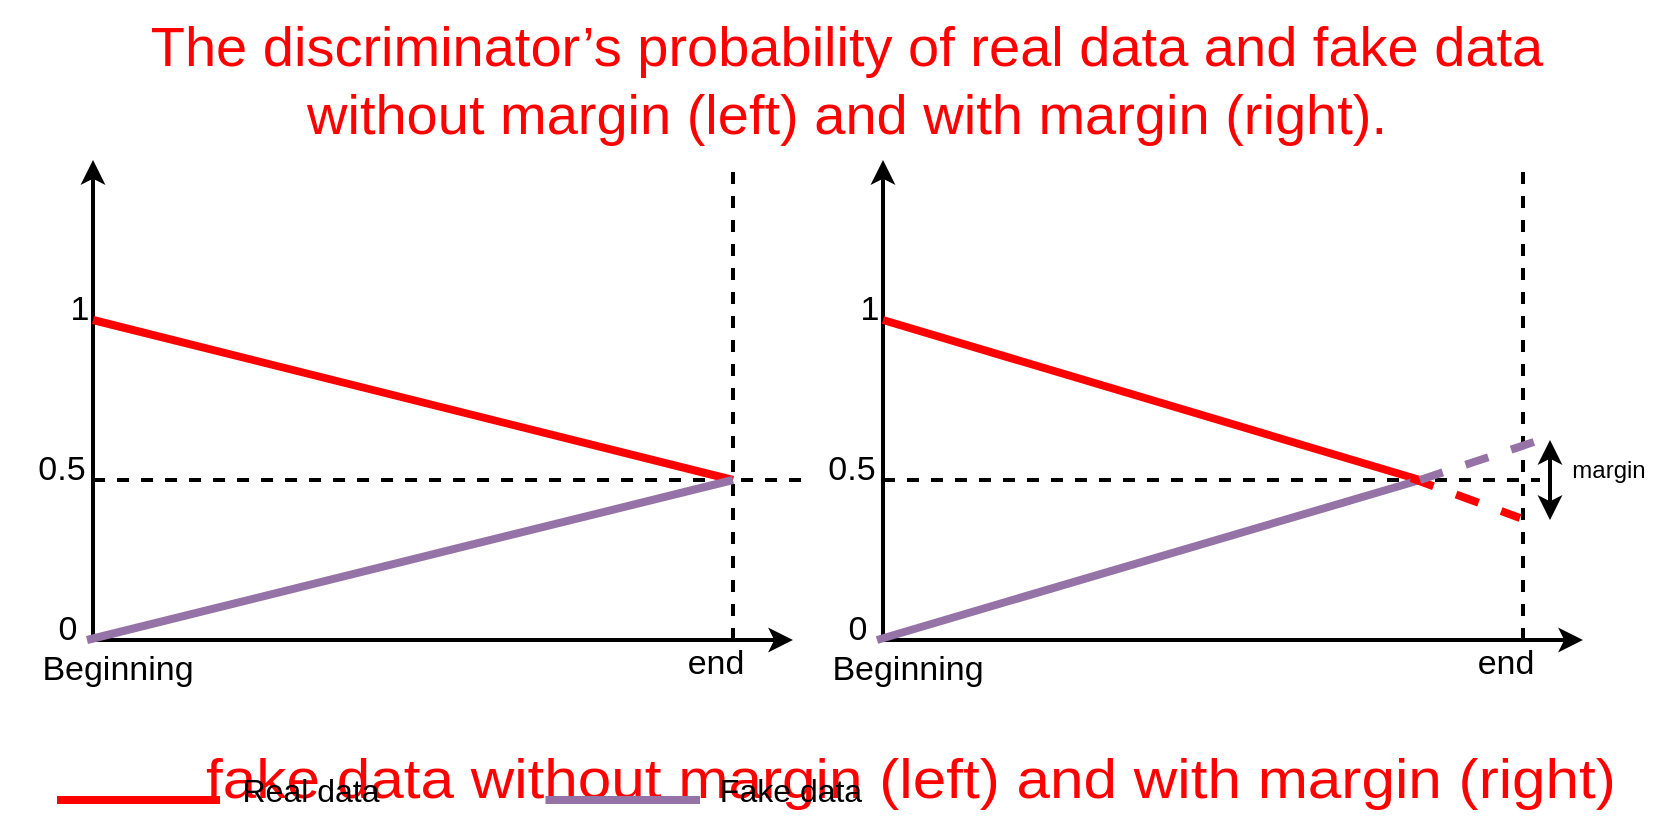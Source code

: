 <mxfile version="22.1.3" type="github">
  <diagram name="Page-1" id="xanJDPaVtpuf2QOxGpdZ">
    <mxGraphModel dx="2261" dy="1996" grid="1" gridSize="10" guides="1" tooltips="1" connect="1" arrows="1" fold="1" page="1" pageScale="1" pageWidth="827" pageHeight="1169" math="0" shadow="0">
      <root>
        <mxCell id="0" />
        <mxCell id="1" parent="0" />
        <mxCell id="lr0zPC8sNIRFxPN0SUq7-1" value="" style="endArrow=classic;html=1;rounded=0;strokeWidth=2;" edge="1" parent="1">
          <mxGeometry width="50" height="50" relative="1" as="geometry">
            <mxPoint x="35.5" y="-760" as="sourcePoint" />
            <mxPoint x="35.5" y="-1000" as="targetPoint" />
          </mxGeometry>
        </mxCell>
        <mxCell id="lr0zPC8sNIRFxPN0SUq7-2" value="" style="endArrow=classic;html=1;rounded=0;strokeWidth=2;" edge="1" parent="1">
          <mxGeometry width="50" height="50" relative="1" as="geometry">
            <mxPoint x="35.5" y="-760" as="sourcePoint" />
            <mxPoint x="385.5" y="-760" as="targetPoint" />
          </mxGeometry>
        </mxCell>
        <mxCell id="lr0zPC8sNIRFxPN0SUq7-3" value="" style="endArrow=none;dashed=1;html=1;rounded=0;strokeWidth=2;" edge="1" parent="1">
          <mxGeometry width="50" height="50" relative="1" as="geometry">
            <mxPoint x="35.5" y="-840" as="sourcePoint" />
            <mxPoint x="395.5" y="-840" as="targetPoint" />
          </mxGeometry>
        </mxCell>
        <mxCell id="lr0zPC8sNIRFxPN0SUq7-4" value="" style="endArrow=none;dashed=1;html=1;rounded=0;strokeWidth=2;" edge="1" parent="1">
          <mxGeometry width="50" height="50" relative="1" as="geometry">
            <mxPoint x="355.5" y="-760" as="sourcePoint" />
            <mxPoint x="355.5" y="-1000" as="targetPoint" />
          </mxGeometry>
        </mxCell>
        <mxCell id="lr0zPC8sNIRFxPN0SUq7-5" value="" style="endArrow=none;html=1;rounded=0;fillColor=#f8cecc;strokeColor=#FF0000;strokeWidth=4;" edge="1" parent="1">
          <mxGeometry width="50" height="50" relative="1" as="geometry">
            <mxPoint x="35.5" y="-920" as="sourcePoint" />
            <mxPoint x="355.5" y="-840" as="targetPoint" />
          </mxGeometry>
        </mxCell>
        <mxCell id="lr0zPC8sNIRFxPN0SUq7-6" value="&lt;font style=&quot;font-size: 17px;&quot;&gt;1&lt;/font&gt;" style="text;html=1;strokeColor=none;fillColor=none;align=center;verticalAlign=middle;whiteSpace=wrap;rounded=0;strokeWidth=5;" vertex="1" parent="1">
          <mxGeometry x="-1.5" y="-940" width="60" height="30" as="geometry" />
        </mxCell>
        <mxCell id="lr0zPC8sNIRFxPN0SUq7-7" value="&lt;font style=&quot;font-size: 17px;&quot;&gt;0.5&lt;/font&gt;" style="text;html=1;strokeColor=none;fillColor=none;align=center;verticalAlign=middle;whiteSpace=wrap;rounded=0;strokeWidth=5;" vertex="1" parent="1">
          <mxGeometry x="-10.5" y="-860" width="60" height="30" as="geometry" />
        </mxCell>
        <mxCell id="lr0zPC8sNIRFxPN0SUq7-8" value="&lt;font style=&quot;font-size: 17px;&quot;&gt;0&lt;/font&gt;" style="text;html=1;strokeColor=none;fillColor=none;align=center;verticalAlign=middle;whiteSpace=wrap;rounded=0;strokeWidth=5;" vertex="1" parent="1">
          <mxGeometry x="-7.5" y="-780" width="60" height="30" as="geometry" />
        </mxCell>
        <mxCell id="lr0zPC8sNIRFxPN0SUq7-9" value="&lt;font style=&quot;font-size: 17px;&quot;&gt;Beginning&lt;/font&gt;" style="text;html=1;strokeColor=none;fillColor=none;align=center;verticalAlign=middle;whiteSpace=wrap;rounded=0;strokeWidth=5;" vertex="1" parent="1">
          <mxGeometry x="17.5" y="-760" width="60" height="30" as="geometry" />
        </mxCell>
        <mxCell id="lr0zPC8sNIRFxPN0SUq7-10" value="&lt;font style=&quot;font-size: 17px;&quot;&gt;end&lt;/font&gt;" style="text;html=1;strokeColor=none;fillColor=none;align=center;verticalAlign=middle;whiteSpace=wrap;rounded=0;strokeWidth=5;" vertex="1" parent="1">
          <mxGeometry x="317" y="-763" width="60" height="30" as="geometry" />
        </mxCell>
        <mxCell id="lr0zPC8sNIRFxPN0SUq7-11" value="" style="endArrow=none;html=1;rounded=0;exitX=0.25;exitY=0;exitDx=0;exitDy=0;fillColor=#e1d5e7;strokeColor=#9673a6;strokeWidth=4;" edge="1" parent="1" source="lr0zPC8sNIRFxPN0SUq7-9">
          <mxGeometry width="50" height="50" relative="1" as="geometry">
            <mxPoint x="45.5" y="-910" as="sourcePoint" />
            <mxPoint x="355.5" y="-840" as="targetPoint" />
          </mxGeometry>
        </mxCell>
        <mxCell id="lr0zPC8sNIRFxPN0SUq7-12" value="" style="endArrow=classic;html=1;rounded=0;strokeWidth=2;" edge="1" parent="1">
          <mxGeometry width="50" height="50" relative="1" as="geometry">
            <mxPoint x="430.5" y="-760" as="sourcePoint" />
            <mxPoint x="430.5" y="-1000" as="targetPoint" />
          </mxGeometry>
        </mxCell>
        <mxCell id="lr0zPC8sNIRFxPN0SUq7-13" value="" style="endArrow=classic;html=1;rounded=0;strokeWidth=2;" edge="1" parent="1">
          <mxGeometry width="50" height="50" relative="1" as="geometry">
            <mxPoint x="430.5" y="-760" as="sourcePoint" />
            <mxPoint x="780.5" y="-760" as="targetPoint" />
          </mxGeometry>
        </mxCell>
        <mxCell id="lr0zPC8sNIRFxPN0SUq7-14" value="" style="endArrow=none;dashed=1;html=1;rounded=0;strokeWidth=2;" edge="1" parent="1">
          <mxGeometry width="50" height="50" relative="1" as="geometry">
            <mxPoint x="430.5" y="-840" as="sourcePoint" />
            <mxPoint x="759" y="-840" as="targetPoint" />
          </mxGeometry>
        </mxCell>
        <mxCell id="lr0zPC8sNIRFxPN0SUq7-15" value="" style="endArrow=none;dashed=1;html=1;rounded=0;strokeWidth=2;" edge="1" parent="1">
          <mxGeometry width="50" height="50" relative="1" as="geometry">
            <mxPoint x="750.5" y="-760" as="sourcePoint" />
            <mxPoint x="750.5" y="-1000" as="targetPoint" />
          </mxGeometry>
        </mxCell>
        <mxCell id="lr0zPC8sNIRFxPN0SUq7-16" value="" style="endArrow=none;html=1;rounded=0;fillColor=#f8cecc;strokeColor=#FF0000;strokeWidth=4;" edge="1" parent="1">
          <mxGeometry width="50" height="50" relative="1" as="geometry">
            <mxPoint x="430.5" y="-920" as="sourcePoint" />
            <mxPoint x="699" y="-840" as="targetPoint" />
          </mxGeometry>
        </mxCell>
        <mxCell id="lr0zPC8sNIRFxPN0SUq7-17" value="&lt;font style=&quot;font-size: 17px;&quot;&gt;1&lt;/font&gt;" style="text;html=1;strokeColor=none;fillColor=none;align=center;verticalAlign=middle;whiteSpace=wrap;rounded=0;strokeWidth=5;" vertex="1" parent="1">
          <mxGeometry x="393.5" y="-940" width="60" height="30" as="geometry" />
        </mxCell>
        <mxCell id="lr0zPC8sNIRFxPN0SUq7-18" value="&lt;font style=&quot;font-size: 17px;&quot;&gt;0.5&lt;/font&gt;" style="text;html=1;strokeColor=none;fillColor=none;align=center;verticalAlign=middle;whiteSpace=wrap;rounded=0;strokeWidth=5;" vertex="1" parent="1">
          <mxGeometry x="384.5" y="-860" width="60" height="30" as="geometry" />
        </mxCell>
        <mxCell id="lr0zPC8sNIRFxPN0SUq7-19" value="&lt;font style=&quot;font-size: 17px;&quot;&gt;0&lt;/font&gt;" style="text;html=1;strokeColor=none;fillColor=none;align=center;verticalAlign=middle;whiteSpace=wrap;rounded=0;strokeWidth=5;" vertex="1" parent="1">
          <mxGeometry x="387.5" y="-780" width="60" height="30" as="geometry" />
        </mxCell>
        <mxCell id="lr0zPC8sNIRFxPN0SUq7-20" value="&lt;font style=&quot;font-size: 17px;&quot;&gt;Beginning&lt;/font&gt;" style="text;html=1;strokeColor=none;fillColor=none;align=center;verticalAlign=middle;whiteSpace=wrap;rounded=0;strokeWidth=5;" vertex="1" parent="1">
          <mxGeometry x="412.5" y="-760" width="60" height="30" as="geometry" />
        </mxCell>
        <mxCell id="lr0zPC8sNIRFxPN0SUq7-21" value="&lt;font style=&quot;font-size: 17px;&quot;&gt;end&lt;/font&gt;" style="text;html=1;strokeColor=none;fillColor=none;align=center;verticalAlign=middle;whiteSpace=wrap;rounded=0;strokeWidth=5;" vertex="1" parent="1">
          <mxGeometry x="712" y="-763" width="60" height="30" as="geometry" />
        </mxCell>
        <mxCell id="lr0zPC8sNIRFxPN0SUq7-22" value="" style="endArrow=none;html=1;rounded=0;exitX=0.25;exitY=0;exitDx=0;exitDy=0;fillColor=#e1d5e7;strokeColor=#9673a6;strokeWidth=4;" edge="1" parent="1" source="lr0zPC8sNIRFxPN0SUq7-20">
          <mxGeometry width="50" height="50" relative="1" as="geometry">
            <mxPoint x="440.5" y="-910" as="sourcePoint" />
            <mxPoint x="699" y="-840" as="targetPoint" />
          </mxGeometry>
        </mxCell>
        <mxCell id="lr0zPC8sNIRFxPN0SUq7-23" value="" style="endArrow=none;html=1;rounded=0;fillColor=#f8cecc;strokeColor=#FF0000;strokeWidth=4;dashed=1;" edge="1" parent="1">
          <mxGeometry width="50" height="50" relative="1" as="geometry">
            <mxPoint x="694.5" y="-841" as="sourcePoint" />
            <mxPoint x="749" y="-821" as="targetPoint" />
          </mxGeometry>
        </mxCell>
        <mxCell id="lr0zPC8sNIRFxPN0SUq7-24" value="" style="endArrow=none;html=1;rounded=0;exitX=0.25;exitY=0;exitDx=0;exitDy=0;fillColor=#e1d5e7;strokeColor=#9673a6;strokeWidth=4;dashed=1;" edge="1" parent="1">
          <mxGeometry width="50" height="50" relative="1" as="geometry">
            <mxPoint x="699" y="-840" as="sourcePoint" />
            <mxPoint x="759" y="-860" as="targetPoint" />
          </mxGeometry>
        </mxCell>
        <mxCell id="lr0zPC8sNIRFxPN0SUq7-25" value="margin" style="text;html=1;align=center;verticalAlign=middle;resizable=0;points=[];autosize=1;strokeColor=none;fillColor=none;" vertex="1" parent="1">
          <mxGeometry x="763" y="-860" width="60" height="30" as="geometry" />
        </mxCell>
        <mxCell id="lr0zPC8sNIRFxPN0SUq7-26" value="" style="endArrow=classic;startArrow=classic;html=1;rounded=0;strokeWidth=2;" edge="1" parent="1">
          <mxGeometry width="50" height="50" relative="1" as="geometry">
            <mxPoint x="764" y="-820" as="sourcePoint" />
            <mxPoint x="764" y="-860" as="targetPoint" />
          </mxGeometry>
        </mxCell>
        <mxCell id="lr0zPC8sNIRFxPN0SUq7-27" value="&lt;font style=&quot;font-size: 28px;&quot; color=&quot;#ff0000&quot;&gt;The discriminator’s probability of real data and&amp;nbsp;fake data &lt;br&gt;without margin (left) and with margin (right).&lt;br style=&quot;text-align: start; box-sizing: border-box; cursor: text; position: absolute; transform-origin: 0px 0px; font-family: Lato, sans-serif;&quot; role=&quot;presentation&quot;&gt;&lt;/font&gt;&lt;span style=&quot;text-align: start; box-sizing: border-box; cursor: text; position: absolute; transform-origin: 0px 0px; left: 103.113px; top: 373.397px; font-family: sans-serif; transform: scaleX(1.076); font-size: 28px;&quot; dir=&quot;ltr&quot; role=&quot;presentation&quot;&gt;&lt;font style=&quot;font-size: 28px;&quot; color=&quot;#ff0000&quot;&gt;fake data without margin (left) and with margin (right)&lt;/font&gt;&lt;/span&gt;" style="text;html=1;align=center;verticalAlign=middle;resizable=0;points=[];autosize=1;strokeColor=none;fillColor=none;" vertex="1" parent="1">
          <mxGeometry x="52" y="-1080" width="720" height="80" as="geometry" />
        </mxCell>
        <mxCell id="lr0zPC8sNIRFxPN0SUq7-28" value="" style="endArrow=none;html=1;rounded=0;exitX=0.25;exitY=0;exitDx=0;exitDy=0;fillColor=#e1d5e7;strokeColor=#9673a6;strokeWidth=4;" edge="1" parent="1">
          <mxGeometry width="50" height="50" relative="1" as="geometry">
            <mxPoint x="261.75" y="-680" as="sourcePoint" />
            <mxPoint x="339" y="-680" as="targetPoint" />
          </mxGeometry>
        </mxCell>
        <mxCell id="lr0zPC8sNIRFxPN0SUq7-29" value="" style="endArrow=none;html=1;rounded=0;fillColor=#f8cecc;strokeColor=#FF0000;strokeWidth=4;" edge="1" parent="1">
          <mxGeometry width="50" height="50" relative="1" as="geometry">
            <mxPoint x="17.5" y="-680" as="sourcePoint" />
            <mxPoint x="99" y="-680" as="targetPoint" />
          </mxGeometry>
        </mxCell>
        <mxCell id="lr0zPC8sNIRFxPN0SUq7-30" value="&lt;font style=&quot;font-size: 16px;&quot;&gt;Real data&lt;/font&gt;" style="text;html=1;align=center;verticalAlign=middle;resizable=0;points=[];autosize=1;strokeColor=none;fillColor=none;" vertex="1" parent="1">
          <mxGeometry x="99" y="-700" width="90" height="30" as="geometry" />
        </mxCell>
        <mxCell id="lr0zPC8sNIRFxPN0SUq7-31" value="&lt;font style=&quot;font-size: 16px;&quot;&gt;Fake data&lt;/font&gt;" style="text;html=1;align=center;verticalAlign=middle;resizable=0;points=[];autosize=1;strokeColor=none;fillColor=none;" vertex="1" parent="1">
          <mxGeometry x="338.5" y="-700" width="90" height="30" as="geometry" />
        </mxCell>
      </root>
    </mxGraphModel>
  </diagram>
</mxfile>
